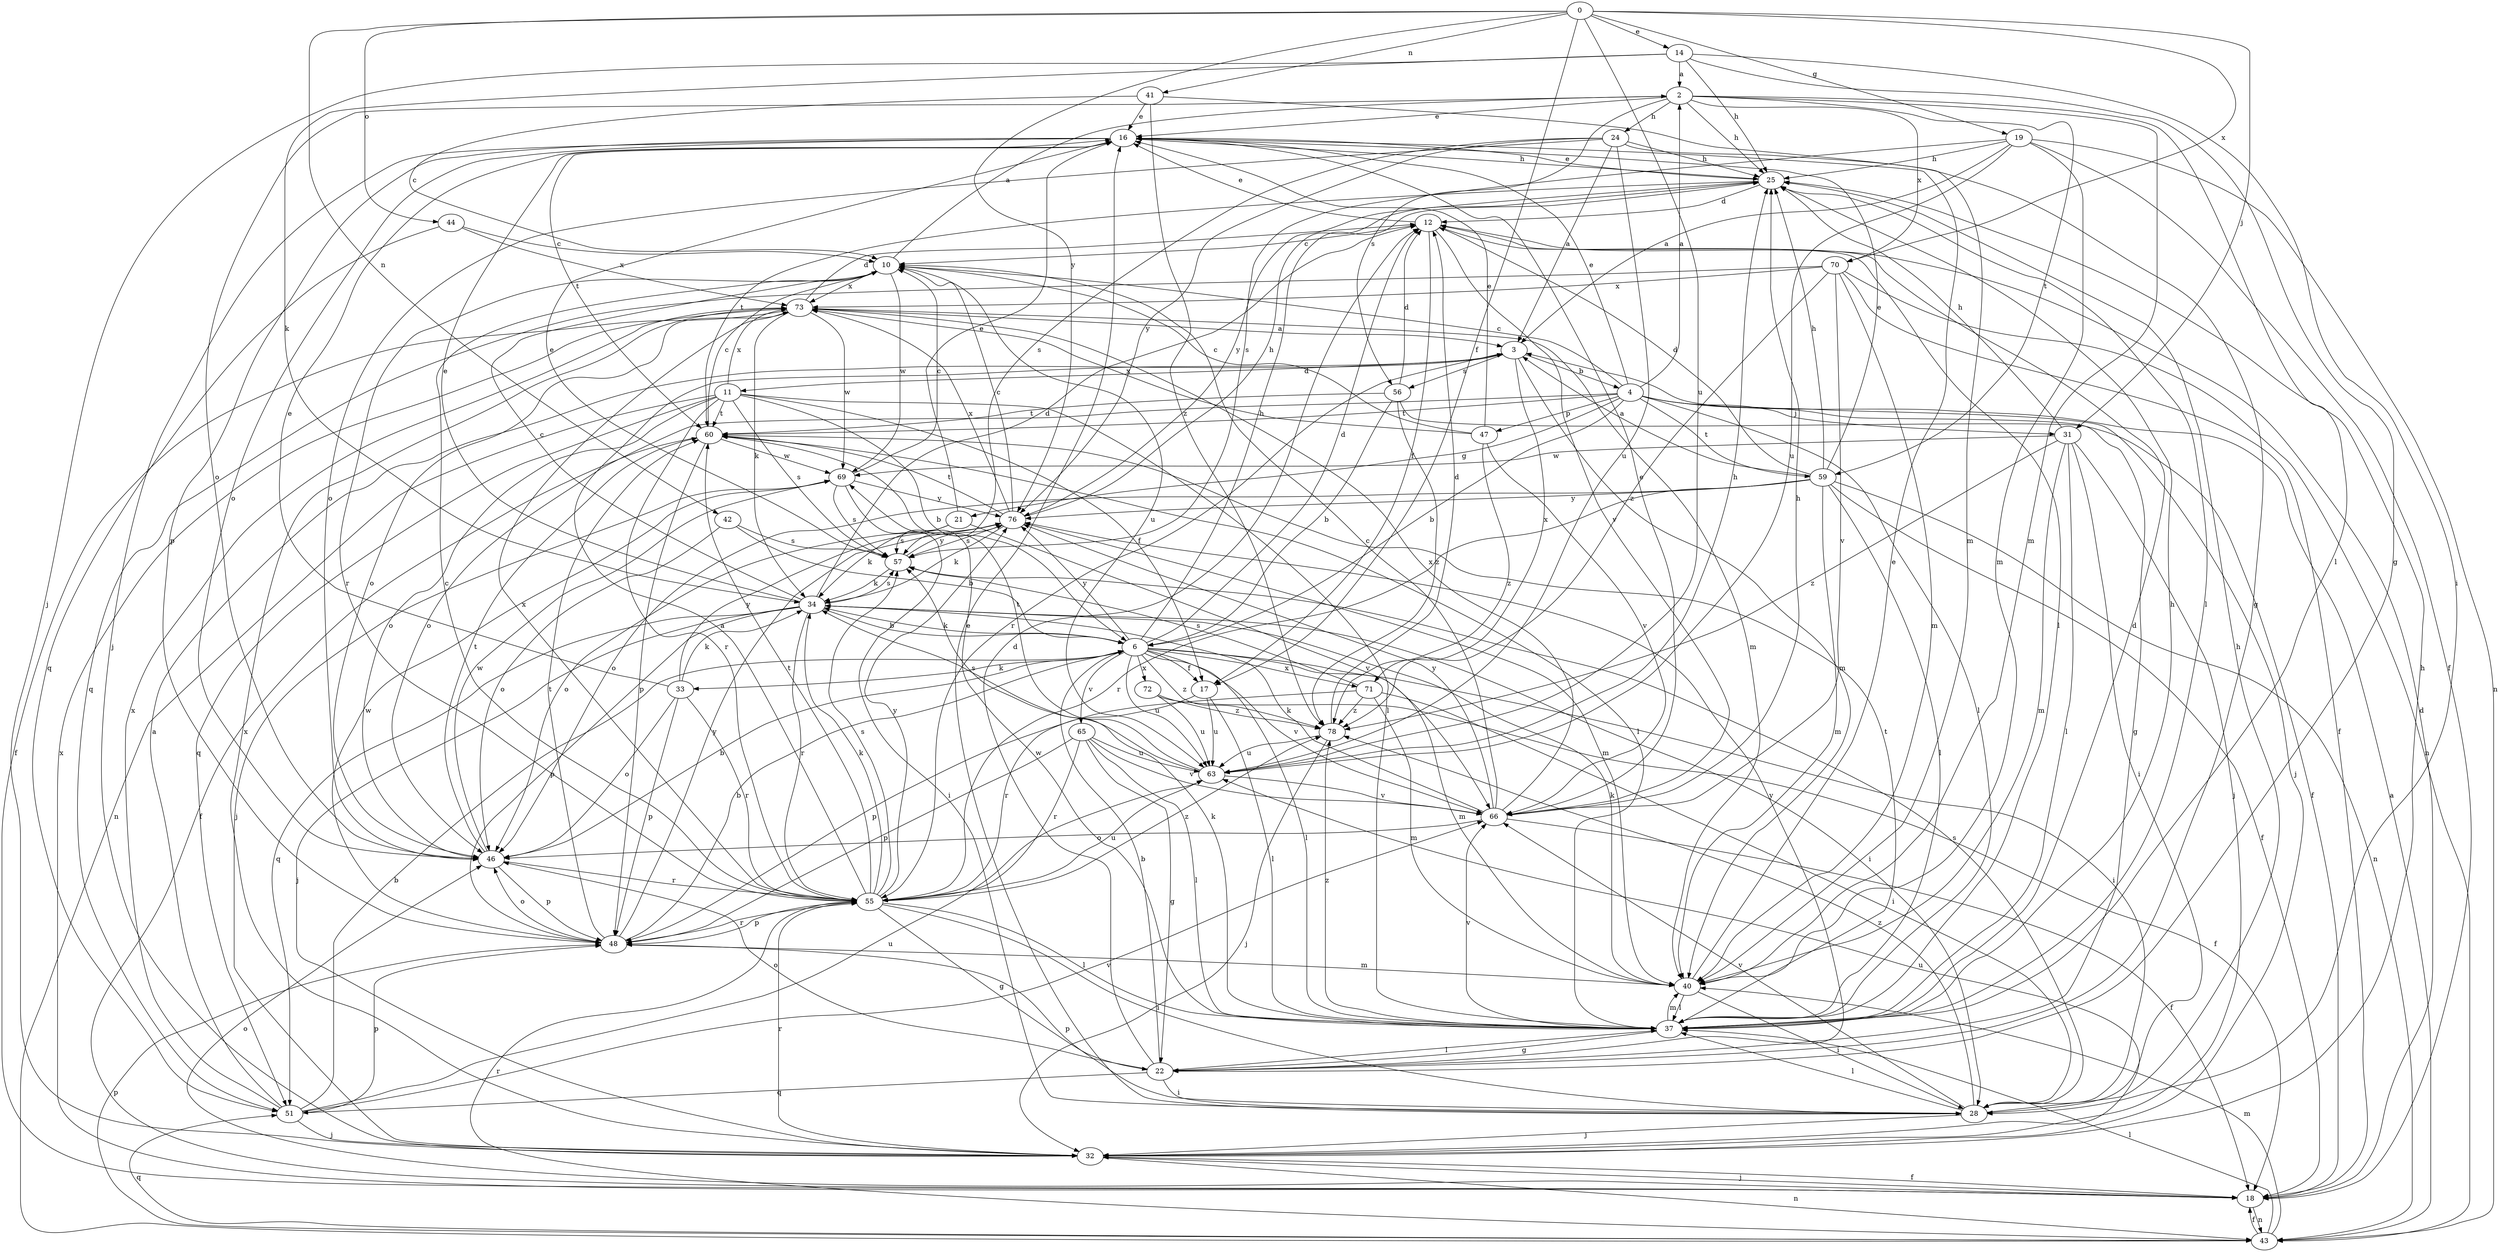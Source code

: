 strict digraph  {
0;
2;
3;
4;
6;
10;
11;
12;
14;
16;
17;
18;
19;
21;
22;
24;
25;
28;
31;
32;
33;
34;
37;
40;
41;
42;
43;
44;
46;
47;
48;
51;
55;
56;
57;
59;
60;
63;
65;
66;
69;
70;
71;
72;
73;
76;
78;
0 -> 14  [label=e];
0 -> 17  [label=f];
0 -> 19  [label=g];
0 -> 31  [label=j];
0 -> 41  [label=n];
0 -> 42  [label=n];
0 -> 44  [label=o];
0 -> 63  [label=u];
0 -> 70  [label=x];
0 -> 76  [label=y];
2 -> 16  [label=e];
2 -> 24  [label=h];
2 -> 25  [label=h];
2 -> 37  [label=l];
2 -> 40  [label=m];
2 -> 46  [label=o];
2 -> 56  [label=s];
2 -> 59  [label=t];
2 -> 70  [label=x];
3 -> 4  [label=b];
3 -> 11  [label=d];
3 -> 40  [label=m];
3 -> 55  [label=r];
3 -> 56  [label=s];
3 -> 71  [label=x];
4 -> 2  [label=a];
4 -> 6  [label=b];
4 -> 10  [label=c];
4 -> 16  [label=e];
4 -> 21  [label=g];
4 -> 22  [label=g];
4 -> 31  [label=j];
4 -> 32  [label=j];
4 -> 37  [label=l];
4 -> 46  [label=o];
4 -> 47  [label=p];
4 -> 59  [label=t];
4 -> 60  [label=t];
6 -> 12  [label=d];
6 -> 17  [label=f];
6 -> 25  [label=h];
6 -> 28  [label=i];
6 -> 33  [label=k];
6 -> 34  [label=k];
6 -> 37  [label=l];
6 -> 40  [label=m];
6 -> 63  [label=u];
6 -> 65  [label=v];
6 -> 66  [label=v];
6 -> 71  [label=x];
6 -> 72  [label=x];
6 -> 76  [label=y];
6 -> 78  [label=z];
10 -> 2  [label=a];
10 -> 55  [label=r];
10 -> 63  [label=u];
10 -> 69  [label=w];
10 -> 73  [label=x];
11 -> 6  [label=b];
11 -> 17  [label=f];
11 -> 37  [label=l];
11 -> 43  [label=n];
11 -> 46  [label=o];
11 -> 51  [label=q];
11 -> 55  [label=r];
11 -> 57  [label=s];
11 -> 60  [label=t];
11 -> 73  [label=x];
12 -> 10  [label=c];
12 -> 16  [label=e];
12 -> 17  [label=f];
12 -> 37  [label=l];
12 -> 66  [label=v];
14 -> 2  [label=a];
14 -> 22  [label=g];
14 -> 25  [label=h];
14 -> 28  [label=i];
14 -> 32  [label=j];
14 -> 34  [label=k];
16 -> 25  [label=h];
16 -> 32  [label=j];
16 -> 46  [label=o];
16 -> 48  [label=p];
16 -> 60  [label=t];
17 -> 37  [label=l];
17 -> 55  [label=r];
17 -> 63  [label=u];
18 -> 12  [label=d];
18 -> 32  [label=j];
18 -> 43  [label=n];
18 -> 46  [label=o];
18 -> 73  [label=x];
19 -> 3  [label=a];
19 -> 18  [label=f];
19 -> 25  [label=h];
19 -> 40  [label=m];
19 -> 43  [label=n];
19 -> 57  [label=s];
19 -> 63  [label=u];
21 -> 16  [label=e];
21 -> 34  [label=k];
21 -> 57  [label=s];
21 -> 66  [label=v];
22 -> 6  [label=b];
22 -> 12  [label=d];
22 -> 28  [label=i];
22 -> 37  [label=l];
22 -> 46  [label=o];
22 -> 51  [label=q];
22 -> 76  [label=y];
24 -> 3  [label=a];
24 -> 22  [label=g];
24 -> 25  [label=h];
24 -> 46  [label=o];
24 -> 57  [label=s];
24 -> 63  [label=u];
24 -> 76  [label=y];
25 -> 12  [label=d];
25 -> 16  [label=e];
25 -> 37  [label=l];
25 -> 60  [label=t];
25 -> 76  [label=y];
28 -> 16  [label=e];
28 -> 25  [label=h];
28 -> 32  [label=j];
28 -> 37  [label=l];
28 -> 48  [label=p];
28 -> 57  [label=s];
28 -> 66  [label=v];
28 -> 78  [label=z];
31 -> 25  [label=h];
31 -> 28  [label=i];
31 -> 32  [label=j];
31 -> 37  [label=l];
31 -> 40  [label=m];
31 -> 69  [label=w];
31 -> 78  [label=z];
32 -> 18  [label=f];
32 -> 25  [label=h];
32 -> 43  [label=n];
32 -> 55  [label=r];
32 -> 63  [label=u];
32 -> 73  [label=x];
33 -> 16  [label=e];
33 -> 34  [label=k];
33 -> 46  [label=o];
33 -> 48  [label=p];
33 -> 55  [label=r];
33 -> 76  [label=y];
34 -> 6  [label=b];
34 -> 10  [label=c];
34 -> 12  [label=d];
34 -> 16  [label=e];
34 -> 28  [label=i];
34 -> 32  [label=j];
34 -> 48  [label=p];
34 -> 51  [label=q];
34 -> 55  [label=r];
34 -> 57  [label=s];
37 -> 12  [label=d];
37 -> 22  [label=g];
37 -> 25  [label=h];
37 -> 34  [label=k];
37 -> 40  [label=m];
37 -> 60  [label=t];
37 -> 66  [label=v];
37 -> 69  [label=w];
37 -> 78  [label=z];
40 -> 16  [label=e];
40 -> 28  [label=i];
40 -> 34  [label=k];
40 -> 37  [label=l];
41 -> 10  [label=c];
41 -> 16  [label=e];
41 -> 40  [label=m];
41 -> 78  [label=z];
42 -> 6  [label=b];
42 -> 46  [label=o];
42 -> 57  [label=s];
43 -> 3  [label=a];
43 -> 18  [label=f];
43 -> 37  [label=l];
43 -> 40  [label=m];
43 -> 48  [label=p];
43 -> 51  [label=q];
43 -> 55  [label=r];
44 -> 10  [label=c];
44 -> 51  [label=q];
44 -> 73  [label=x];
46 -> 6  [label=b];
46 -> 48  [label=p];
46 -> 55  [label=r];
46 -> 60  [label=t];
46 -> 69  [label=w];
47 -> 10  [label=c];
47 -> 16  [label=e];
47 -> 66  [label=v];
47 -> 73  [label=x];
47 -> 78  [label=z];
48 -> 6  [label=b];
48 -> 40  [label=m];
48 -> 46  [label=o];
48 -> 55  [label=r];
48 -> 60  [label=t];
48 -> 69  [label=w];
48 -> 76  [label=y];
51 -> 3  [label=a];
51 -> 6  [label=b];
51 -> 32  [label=j];
51 -> 48  [label=p];
51 -> 63  [label=u];
51 -> 66  [label=v];
51 -> 73  [label=x];
55 -> 3  [label=a];
55 -> 10  [label=c];
55 -> 22  [label=g];
55 -> 28  [label=i];
55 -> 34  [label=k];
55 -> 37  [label=l];
55 -> 48  [label=p];
55 -> 57  [label=s];
55 -> 60  [label=t];
55 -> 63  [label=u];
55 -> 73  [label=x];
55 -> 76  [label=y];
55 -> 78  [label=z];
56 -> 6  [label=b];
56 -> 12  [label=d];
56 -> 18  [label=f];
56 -> 60  [label=t];
56 -> 78  [label=z];
57 -> 16  [label=e];
57 -> 34  [label=k];
57 -> 76  [label=y];
59 -> 3  [label=a];
59 -> 12  [label=d];
59 -> 16  [label=e];
59 -> 18  [label=f];
59 -> 25  [label=h];
59 -> 37  [label=l];
59 -> 40  [label=m];
59 -> 43  [label=n];
59 -> 46  [label=o];
59 -> 55  [label=r];
59 -> 76  [label=y];
60 -> 10  [label=c];
60 -> 18  [label=f];
60 -> 37  [label=l];
60 -> 48  [label=p];
60 -> 69  [label=w];
63 -> 25  [label=h];
63 -> 57  [label=s];
63 -> 60  [label=t];
63 -> 66  [label=v];
65 -> 22  [label=g];
65 -> 37  [label=l];
65 -> 48  [label=p];
65 -> 55  [label=r];
65 -> 63  [label=u];
65 -> 66  [label=v];
66 -> 10  [label=c];
66 -> 16  [label=e];
66 -> 18  [label=f];
66 -> 25  [label=h];
66 -> 34  [label=k];
66 -> 46  [label=o];
66 -> 73  [label=x];
66 -> 76  [label=y];
69 -> 10  [label=c];
69 -> 28  [label=i];
69 -> 32  [label=j];
69 -> 57  [label=s];
69 -> 76  [label=y];
70 -> 18  [label=f];
70 -> 40  [label=m];
70 -> 43  [label=n];
70 -> 51  [label=q];
70 -> 66  [label=v];
70 -> 73  [label=x];
70 -> 78  [label=z];
71 -> 28  [label=i];
71 -> 40  [label=m];
71 -> 48  [label=p];
71 -> 57  [label=s];
71 -> 78  [label=z];
72 -> 18  [label=f];
72 -> 63  [label=u];
72 -> 78  [label=z];
73 -> 3  [label=a];
73 -> 12  [label=d];
73 -> 18  [label=f];
73 -> 34  [label=k];
73 -> 40  [label=m];
73 -> 46  [label=o];
73 -> 69  [label=w];
76 -> 10  [label=c];
76 -> 25  [label=h];
76 -> 34  [label=k];
76 -> 40  [label=m];
76 -> 46  [label=o];
76 -> 57  [label=s];
76 -> 60  [label=t];
76 -> 73  [label=x];
78 -> 12  [label=d];
78 -> 32  [label=j];
78 -> 63  [label=u];
}
